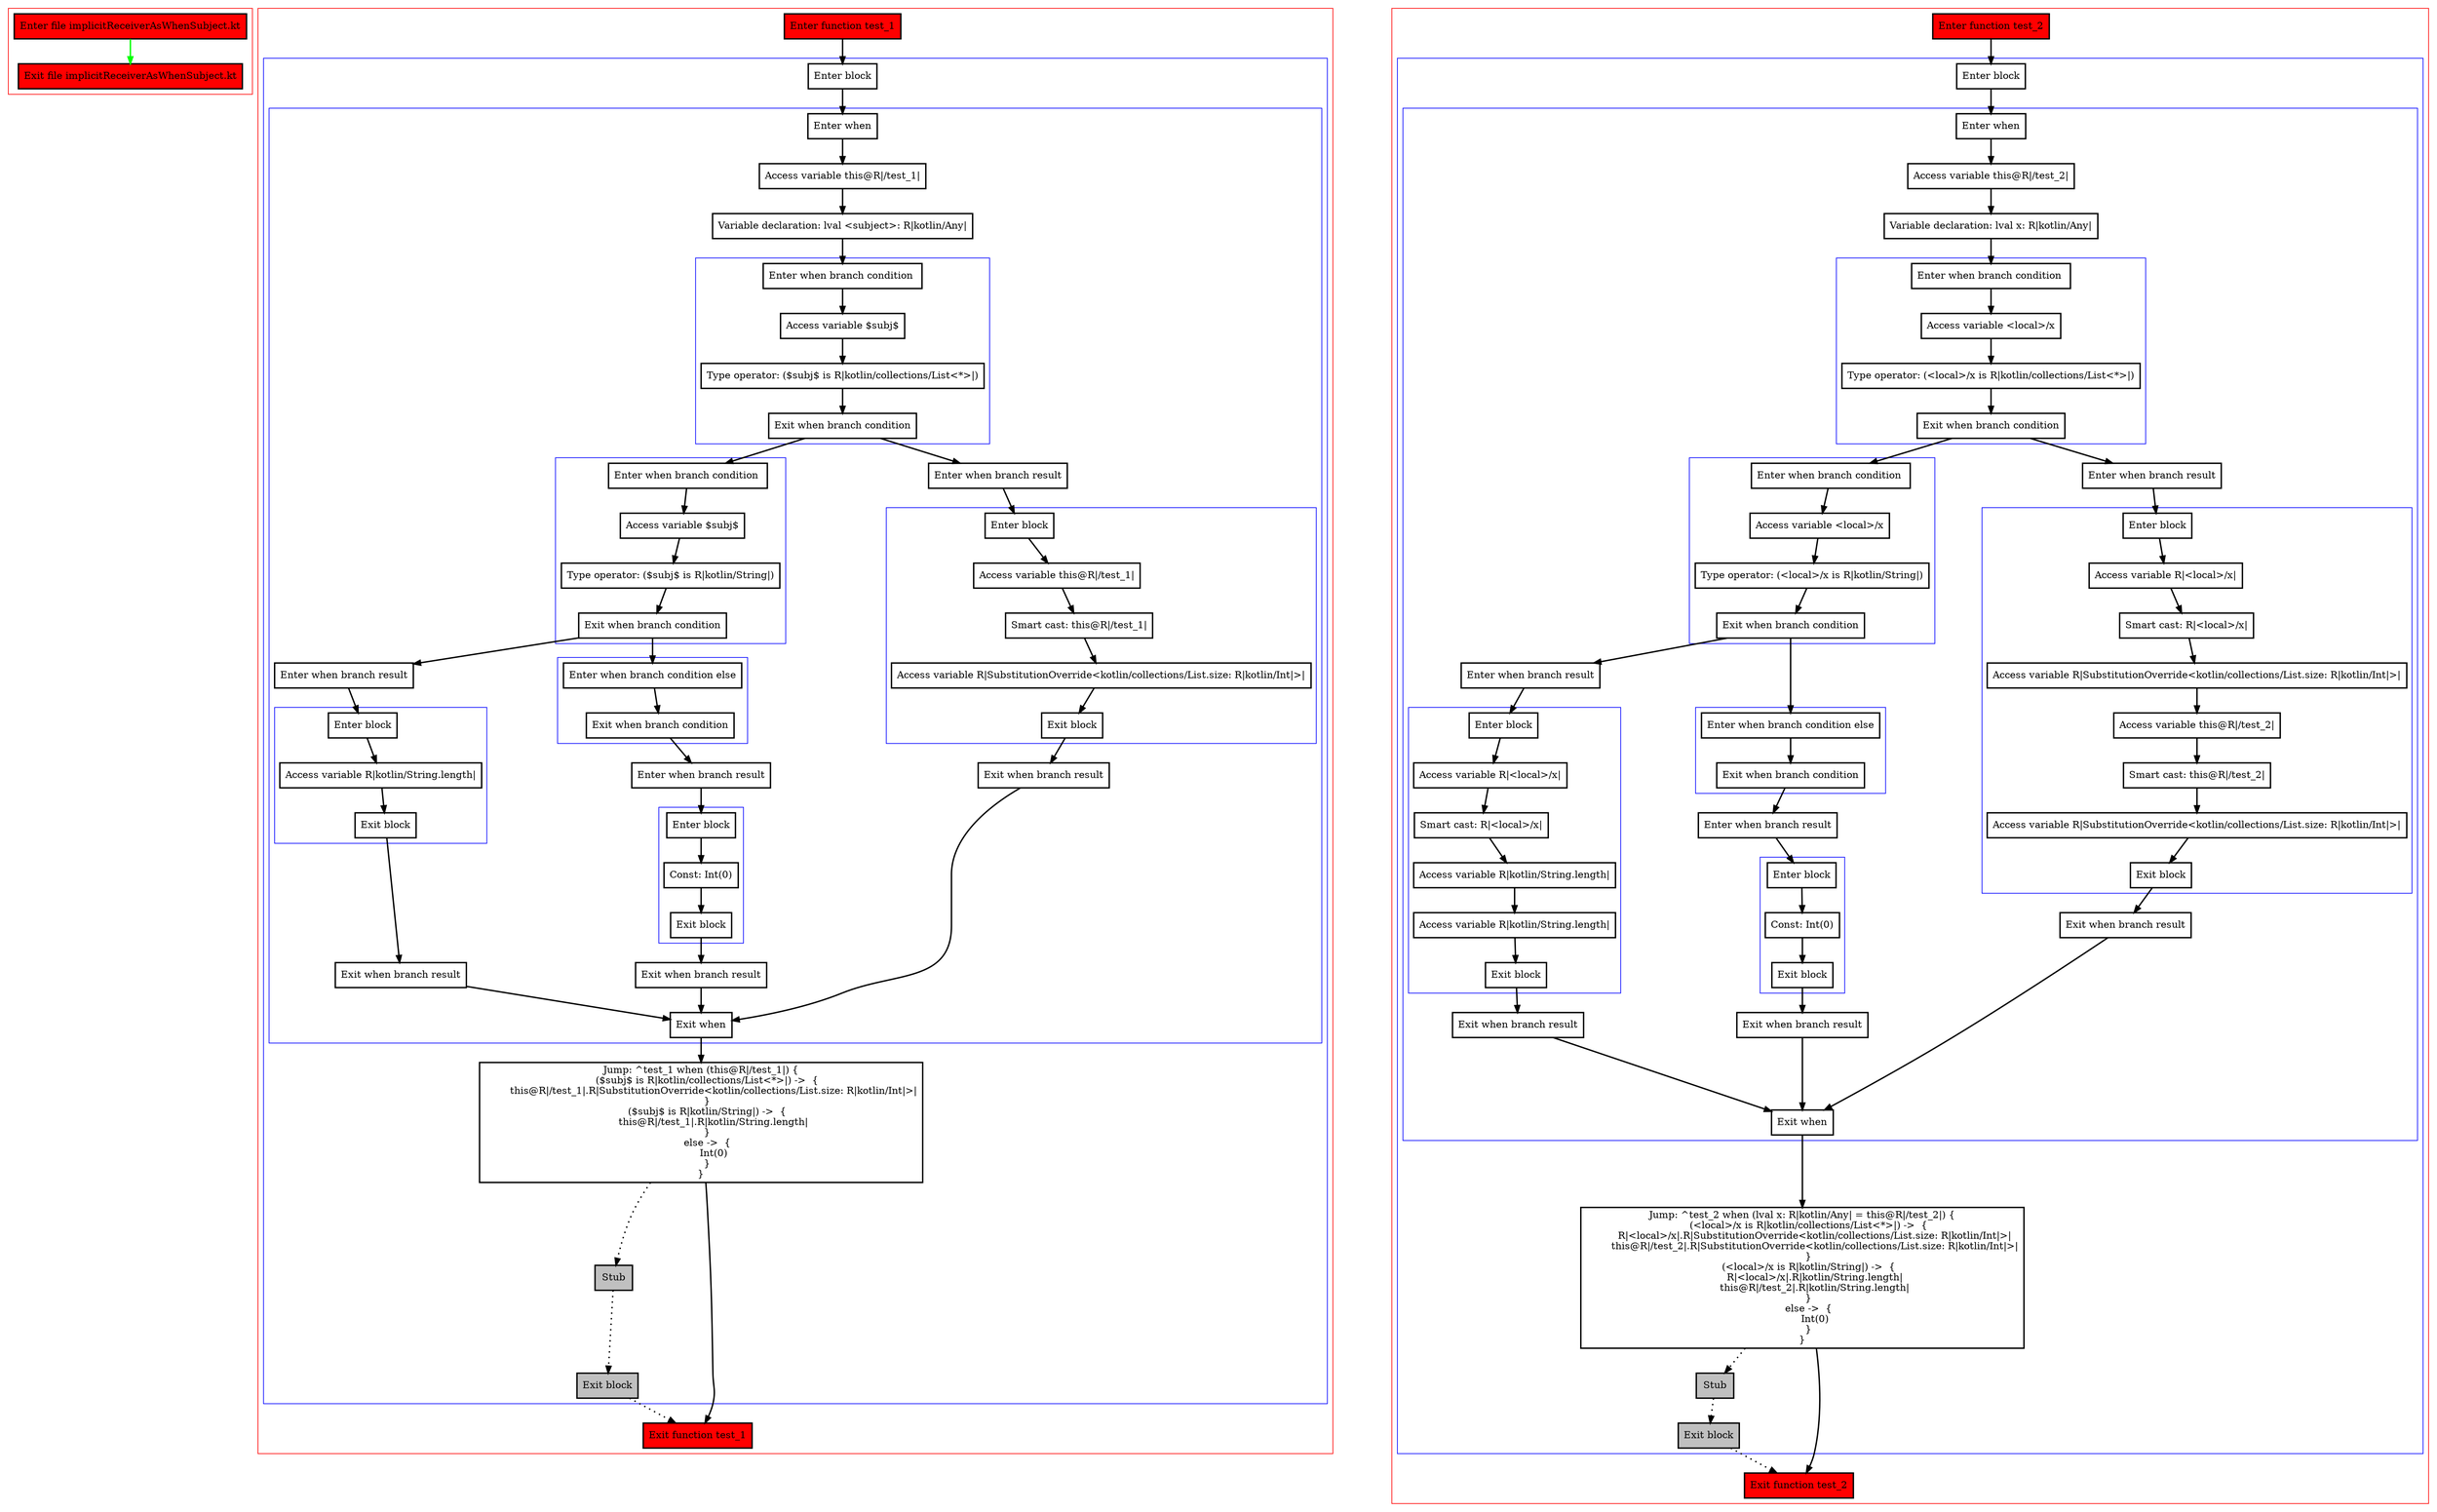 digraph implicitReceiverAsWhenSubject_kt {
    graph [nodesep=3]
    node [shape=box penwidth=2]
    edge [penwidth=2]

    subgraph cluster_0 {
        color=red
        0 [label="Enter file implicitReceiverAsWhenSubject.kt" style="filled" fillcolor=red];
        1 [label="Exit file implicitReceiverAsWhenSubject.kt" style="filled" fillcolor=red];
    }
    0 -> {1} [color=green];

    subgraph cluster_1 {
        color=red
        2 [label="Enter function test_1" style="filled" fillcolor=red];
        subgraph cluster_2 {
            color=blue
            3 [label="Enter block"];
            subgraph cluster_3 {
                color=blue
                4 [label="Enter when"];
                5 [label="Access variable this@R|/test_1|"];
                6 [label="Variable declaration: lval <subject>: R|kotlin/Any|"];
                subgraph cluster_4 {
                    color=blue
                    7 [label="Enter when branch condition "];
                    8 [label="Access variable $subj$"];
                    9 [label="Type operator: ($subj$ is R|kotlin/collections/List<*>|)"];
                    10 [label="Exit when branch condition"];
                }
                subgraph cluster_5 {
                    color=blue
                    11 [label="Enter when branch condition "];
                    12 [label="Access variable $subj$"];
                    13 [label="Type operator: ($subj$ is R|kotlin/String|)"];
                    14 [label="Exit when branch condition"];
                }
                subgraph cluster_6 {
                    color=blue
                    15 [label="Enter when branch condition else"];
                    16 [label="Exit when branch condition"];
                }
                17 [label="Enter when branch result"];
                subgraph cluster_7 {
                    color=blue
                    18 [label="Enter block"];
                    19 [label="Const: Int(0)"];
                    20 [label="Exit block"];
                }
                21 [label="Exit when branch result"];
                22 [label="Enter when branch result"];
                subgraph cluster_8 {
                    color=blue
                    23 [label="Enter block"];
                    24 [label="Access variable R|kotlin/String.length|"];
                    25 [label="Exit block"];
                }
                26 [label="Exit when branch result"];
                27 [label="Enter when branch result"];
                subgraph cluster_9 {
                    color=blue
                    28 [label="Enter block"];
                    29 [label="Access variable this@R|/test_1|"];
                    30 [label="Smart cast: this@R|/test_1|"];
                    31 [label="Access variable R|SubstitutionOverride<kotlin/collections/List.size: R|kotlin/Int|>|"];
                    32 [label="Exit block"];
                }
                33 [label="Exit when branch result"];
                34 [label="Exit when"];
            }
            35 [label="Jump: ^test_1 when (this@R|/test_1|) {
    ($subj$ is R|kotlin/collections/List<*>|) ->  {
        this@R|/test_1|.R|SubstitutionOverride<kotlin/collections/List.size: R|kotlin/Int|>|
    }
    ($subj$ is R|kotlin/String|) ->  {
        this@R|/test_1|.R|kotlin/String.length|
    }
    else ->  {
        Int(0)
    }
}
"];
            36 [label="Stub" style="filled" fillcolor=gray];
            37 [label="Exit block" style="filled" fillcolor=gray];
        }
        38 [label="Exit function test_1" style="filled" fillcolor=red];
    }
    2 -> {3};
    3 -> {4};
    4 -> {5};
    5 -> {6};
    6 -> {7};
    7 -> {8};
    8 -> {9};
    9 -> {10};
    10 -> {11 27};
    11 -> {12};
    12 -> {13};
    13 -> {14};
    14 -> {15 22};
    15 -> {16};
    16 -> {17};
    17 -> {18};
    18 -> {19};
    19 -> {20};
    20 -> {21};
    21 -> {34};
    22 -> {23};
    23 -> {24};
    24 -> {25};
    25 -> {26};
    26 -> {34};
    27 -> {28};
    28 -> {29};
    29 -> {30};
    30 -> {31};
    31 -> {32};
    32 -> {33};
    33 -> {34};
    34 -> {35};
    35 -> {38};
    35 -> {36} [style=dotted];
    36 -> {37} [style=dotted];
    37 -> {38} [style=dotted];

    subgraph cluster_10 {
        color=red
        39 [label="Enter function test_2" style="filled" fillcolor=red];
        subgraph cluster_11 {
            color=blue
            40 [label="Enter block"];
            subgraph cluster_12 {
                color=blue
                41 [label="Enter when"];
                42 [label="Access variable this@R|/test_2|"];
                43 [label="Variable declaration: lval x: R|kotlin/Any|"];
                subgraph cluster_13 {
                    color=blue
                    44 [label="Enter when branch condition "];
                    45 [label="Access variable <local>/x"];
                    46 [label="Type operator: (<local>/x is R|kotlin/collections/List<*>|)"];
                    47 [label="Exit when branch condition"];
                }
                subgraph cluster_14 {
                    color=blue
                    48 [label="Enter when branch condition "];
                    49 [label="Access variable <local>/x"];
                    50 [label="Type operator: (<local>/x is R|kotlin/String|)"];
                    51 [label="Exit when branch condition"];
                }
                subgraph cluster_15 {
                    color=blue
                    52 [label="Enter when branch condition else"];
                    53 [label="Exit when branch condition"];
                }
                54 [label="Enter when branch result"];
                subgraph cluster_16 {
                    color=blue
                    55 [label="Enter block"];
                    56 [label="Const: Int(0)"];
                    57 [label="Exit block"];
                }
                58 [label="Exit when branch result"];
                59 [label="Enter when branch result"];
                subgraph cluster_17 {
                    color=blue
                    60 [label="Enter block"];
                    61 [label="Access variable R|<local>/x|"];
                    62 [label="Smart cast: R|<local>/x|"];
                    63 [label="Access variable R|kotlin/String.length|"];
                    64 [label="Access variable R|kotlin/String.length|"];
                    65 [label="Exit block"];
                }
                66 [label="Exit when branch result"];
                67 [label="Enter when branch result"];
                subgraph cluster_18 {
                    color=blue
                    68 [label="Enter block"];
                    69 [label="Access variable R|<local>/x|"];
                    70 [label="Smart cast: R|<local>/x|"];
                    71 [label="Access variable R|SubstitutionOverride<kotlin/collections/List.size: R|kotlin/Int|>|"];
                    72 [label="Access variable this@R|/test_2|"];
                    73 [label="Smart cast: this@R|/test_2|"];
                    74 [label="Access variable R|SubstitutionOverride<kotlin/collections/List.size: R|kotlin/Int|>|"];
                    75 [label="Exit block"];
                }
                76 [label="Exit when branch result"];
                77 [label="Exit when"];
            }
            78 [label="Jump: ^test_2 when (lval x: R|kotlin/Any| = this@R|/test_2|) {
    (<local>/x is R|kotlin/collections/List<*>|) ->  {
        R|<local>/x|.R|SubstitutionOverride<kotlin/collections/List.size: R|kotlin/Int|>|
        this@R|/test_2|.R|SubstitutionOverride<kotlin/collections/List.size: R|kotlin/Int|>|
    }
    (<local>/x is R|kotlin/String|) ->  {
        R|<local>/x|.R|kotlin/String.length|
        this@R|/test_2|.R|kotlin/String.length|
    }
    else ->  {
        Int(0)
    }
}
"];
            79 [label="Stub" style="filled" fillcolor=gray];
            80 [label="Exit block" style="filled" fillcolor=gray];
        }
        81 [label="Exit function test_2" style="filled" fillcolor=red];
    }
    39 -> {40};
    40 -> {41};
    41 -> {42};
    42 -> {43};
    43 -> {44};
    44 -> {45};
    45 -> {46};
    46 -> {47};
    47 -> {48 67};
    48 -> {49};
    49 -> {50};
    50 -> {51};
    51 -> {52 59};
    52 -> {53};
    53 -> {54};
    54 -> {55};
    55 -> {56};
    56 -> {57};
    57 -> {58};
    58 -> {77};
    59 -> {60};
    60 -> {61};
    61 -> {62};
    62 -> {63};
    63 -> {64};
    64 -> {65};
    65 -> {66};
    66 -> {77};
    67 -> {68};
    68 -> {69};
    69 -> {70};
    70 -> {71};
    71 -> {72};
    72 -> {73};
    73 -> {74};
    74 -> {75};
    75 -> {76};
    76 -> {77};
    77 -> {78};
    78 -> {81};
    78 -> {79} [style=dotted];
    79 -> {80} [style=dotted];
    80 -> {81} [style=dotted];

}
